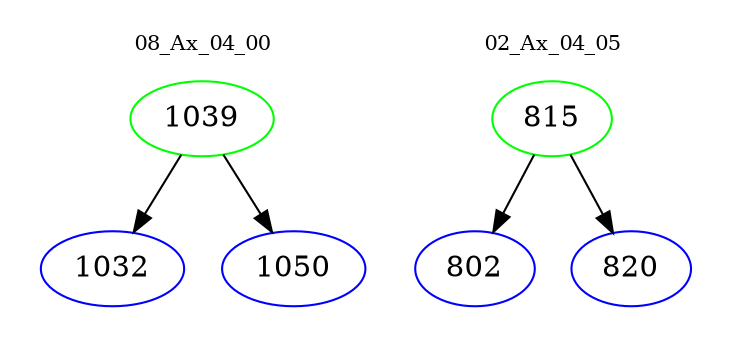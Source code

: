 digraph{
subgraph cluster_0 {
color = white
label = "08_Ax_04_00";
fontsize=10;
T0_1039 [label="1039", color="green"]
T0_1039 -> T0_1032 [color="black"]
T0_1032 [label="1032", color="blue"]
T0_1039 -> T0_1050 [color="black"]
T0_1050 [label="1050", color="blue"]
}
subgraph cluster_1 {
color = white
label = "02_Ax_04_05";
fontsize=10;
T1_815 [label="815", color="green"]
T1_815 -> T1_802 [color="black"]
T1_802 [label="802", color="blue"]
T1_815 -> T1_820 [color="black"]
T1_820 [label="820", color="blue"]
}
}
